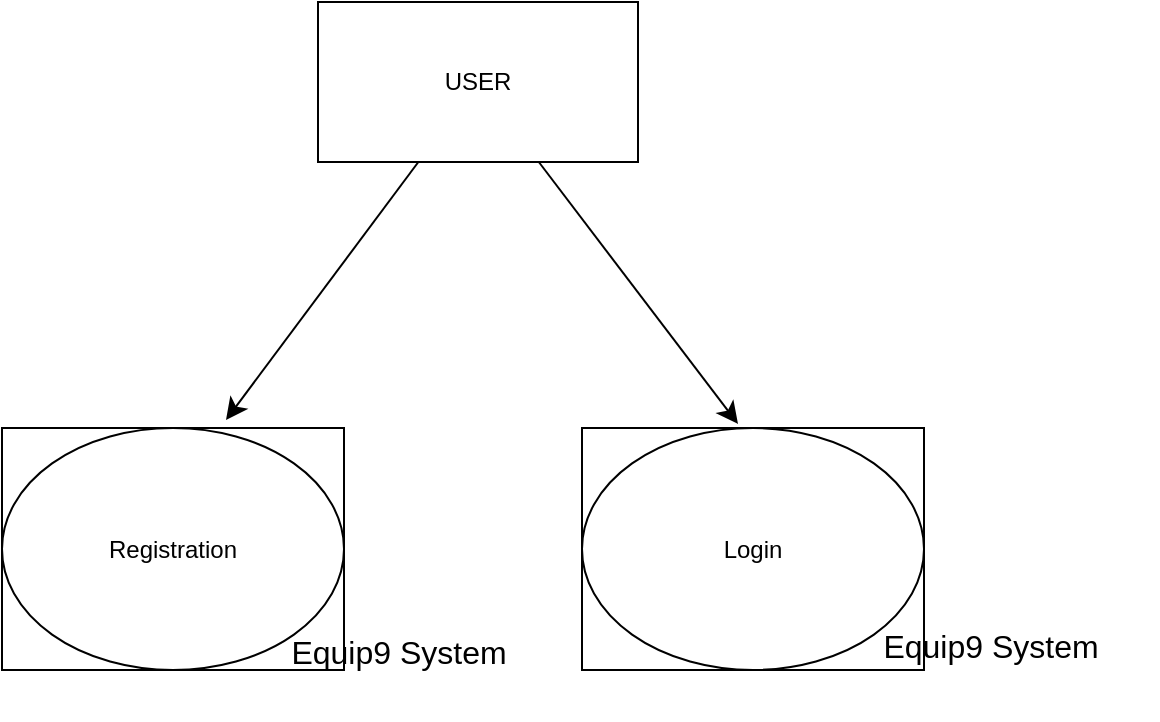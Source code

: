 <mxfile version="25.0.3">
  <diagram name="Page-1" id="0Xk4Jn5n9sRFxTAh5S3O">
    <mxGraphModel dx="1235" dy="1444" grid="0" gridSize="10" guides="1" tooltips="1" connect="1" arrows="1" fold="1" page="0" pageScale="1" pageWidth="827" pageHeight="1169" math="0" shadow="0">
      <root>
        <mxCell id="0" />
        <mxCell id="1" parent="0" />
        <mxCell id="CnTkDBgABM73Pe2dlAKS-5" value="" style="edgeStyle=none;curved=1;rounded=0;orthogonalLoop=1;jettySize=auto;html=1;fontSize=12;startSize=8;endSize=8;" edge="1" parent="1" source="CnTkDBgABM73Pe2dlAKS-1">
          <mxGeometry relative="1" as="geometry">
            <mxPoint x="83" y="43" as="targetPoint" />
          </mxGeometry>
        </mxCell>
        <mxCell id="CnTkDBgABM73Pe2dlAKS-7" value="" style="edgeStyle=none;curved=1;rounded=0;orthogonalLoop=1;jettySize=auto;html=1;fontSize=12;startSize=8;endSize=8;" edge="1" parent="1" source="CnTkDBgABM73Pe2dlAKS-1">
          <mxGeometry relative="1" as="geometry">
            <mxPoint x="339" y="45" as="targetPoint" />
          </mxGeometry>
        </mxCell>
        <mxCell id="CnTkDBgABM73Pe2dlAKS-1" value="USER" style="rounded=0;whiteSpace=wrap;html=1;" vertex="1" parent="1">
          <mxGeometry x="129" y="-166" width="160" height="80" as="geometry" />
        </mxCell>
        <mxCell id="CnTkDBgABM73Pe2dlAKS-17" value="Login" style="shape=stencil(tZThDoIgEICfhr8NYT1Ao3oP0jOZBAwo6+1D0S1NXWu4Oba70+8+kRNR5ipuABFcIXpEhGQYhzXEzSTmzkDuY/LBreAXCbHivNU1NKLwPUOoCqzwbZWeED6Ee9qLslwrFSBCKzeqfNQDjAsVnsXPCOvbv0aRCfwbeLC9ZMwicv4du9tvA8428h1jB/vkvunAY+Nsqw+XDJz9j6UsZJYON2UXntdXq++qmJWx7Vytn/fpME6HdVZooS1lpbaw4lMKKeNMr+wgSCmMg8TeA32xffdiX/5dNv7IusQb);whiteSpace=wrap;html=1;" vertex="1" parent="1">
          <mxGeometry x="261" y="47" width="171" height="121" as="geometry" />
        </mxCell>
        <mxCell id="CnTkDBgABM73Pe2dlAKS-19" value="Registration" style="shape=stencil(tZThDoIgEICfhr8NYT1Ao3oP0jOZBAwo6+1D0S1NXWu4Oba70+8+kRNR5ipuABFcIXpEhGQYhzXEzSTmzkDuY/LBreAXCbHivNU1NKLwPUOoCqzwbZWeED6Ee9qLslwrFSBCKzeqfNQDjAsVnsXPCOvbv0aRCfwbeLC9ZMwicv4du9tvA8428h1jB/vkvunAY+Nsqw+XDJz9j6UsZJYON2UXntdXq++qmJWx7Vytn/fpME6HdVZooS1lpbaw4lMKKeNMr+wgSCmMg8TeA32xffdiX/5dNv7IusQb);whiteSpace=wrap;html=1;" vertex="1" parent="1">
          <mxGeometry x="-29" y="47" width="171" height="121" as="geometry" />
        </mxCell>
        <mxCell id="CnTkDBgABM73Pe2dlAKS-20" value="Equip9 System" style="text;strokeColor=none;fillColor=none;html=1;align=center;verticalAlign=middle;whiteSpace=wrap;rounded=0;fontSize=16;" vertex="1" parent="1">
          <mxGeometry x="86" y="124" width="167" height="69" as="geometry" />
        </mxCell>
        <mxCell id="CnTkDBgABM73Pe2dlAKS-22" value="Equip9 System" style="text;strokeColor=none;fillColor=none;html=1;align=center;verticalAlign=middle;whiteSpace=wrap;rounded=0;fontSize=16;" vertex="1" parent="1">
          <mxGeometry x="382" y="121" width="167" height="69" as="geometry" />
        </mxCell>
      </root>
    </mxGraphModel>
  </diagram>
</mxfile>
